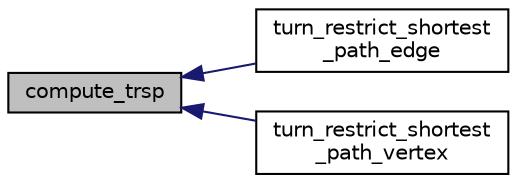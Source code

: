 digraph "compute_trsp"
{
  edge [fontname="Helvetica",fontsize="10",labelfontname="Helvetica",labelfontsize="10"];
  node [fontname="Helvetica",fontsize="10",shape=record];
  rankdir="LR";
  Node1 [label="compute_trsp",height=0.2,width=0.4,color="black", fillcolor="grey75", style="filled" fontcolor="black"];
  Node1 -> Node2 [dir="back",color="midnightblue",fontsize="10",style="solid",fontname="Helvetica"];
  Node2 [label="turn_restrict_shortest\l_path_edge",height=0.2,width=0.4,color="black", fillcolor="white", style="filled",URL="$trsp_8c.html#a938bf6c15c229413b975362c1bc510ce"];
  Node1 -> Node3 [dir="back",color="midnightblue",fontsize="10",style="solid",fontname="Helvetica"];
  Node3 [label="turn_restrict_shortest\l_path_vertex",height=0.2,width=0.4,color="black", fillcolor="white", style="filled",URL="$trsp_8c.html#ad9246e2da8aa61f657af867abc2b9d4c"];
}
